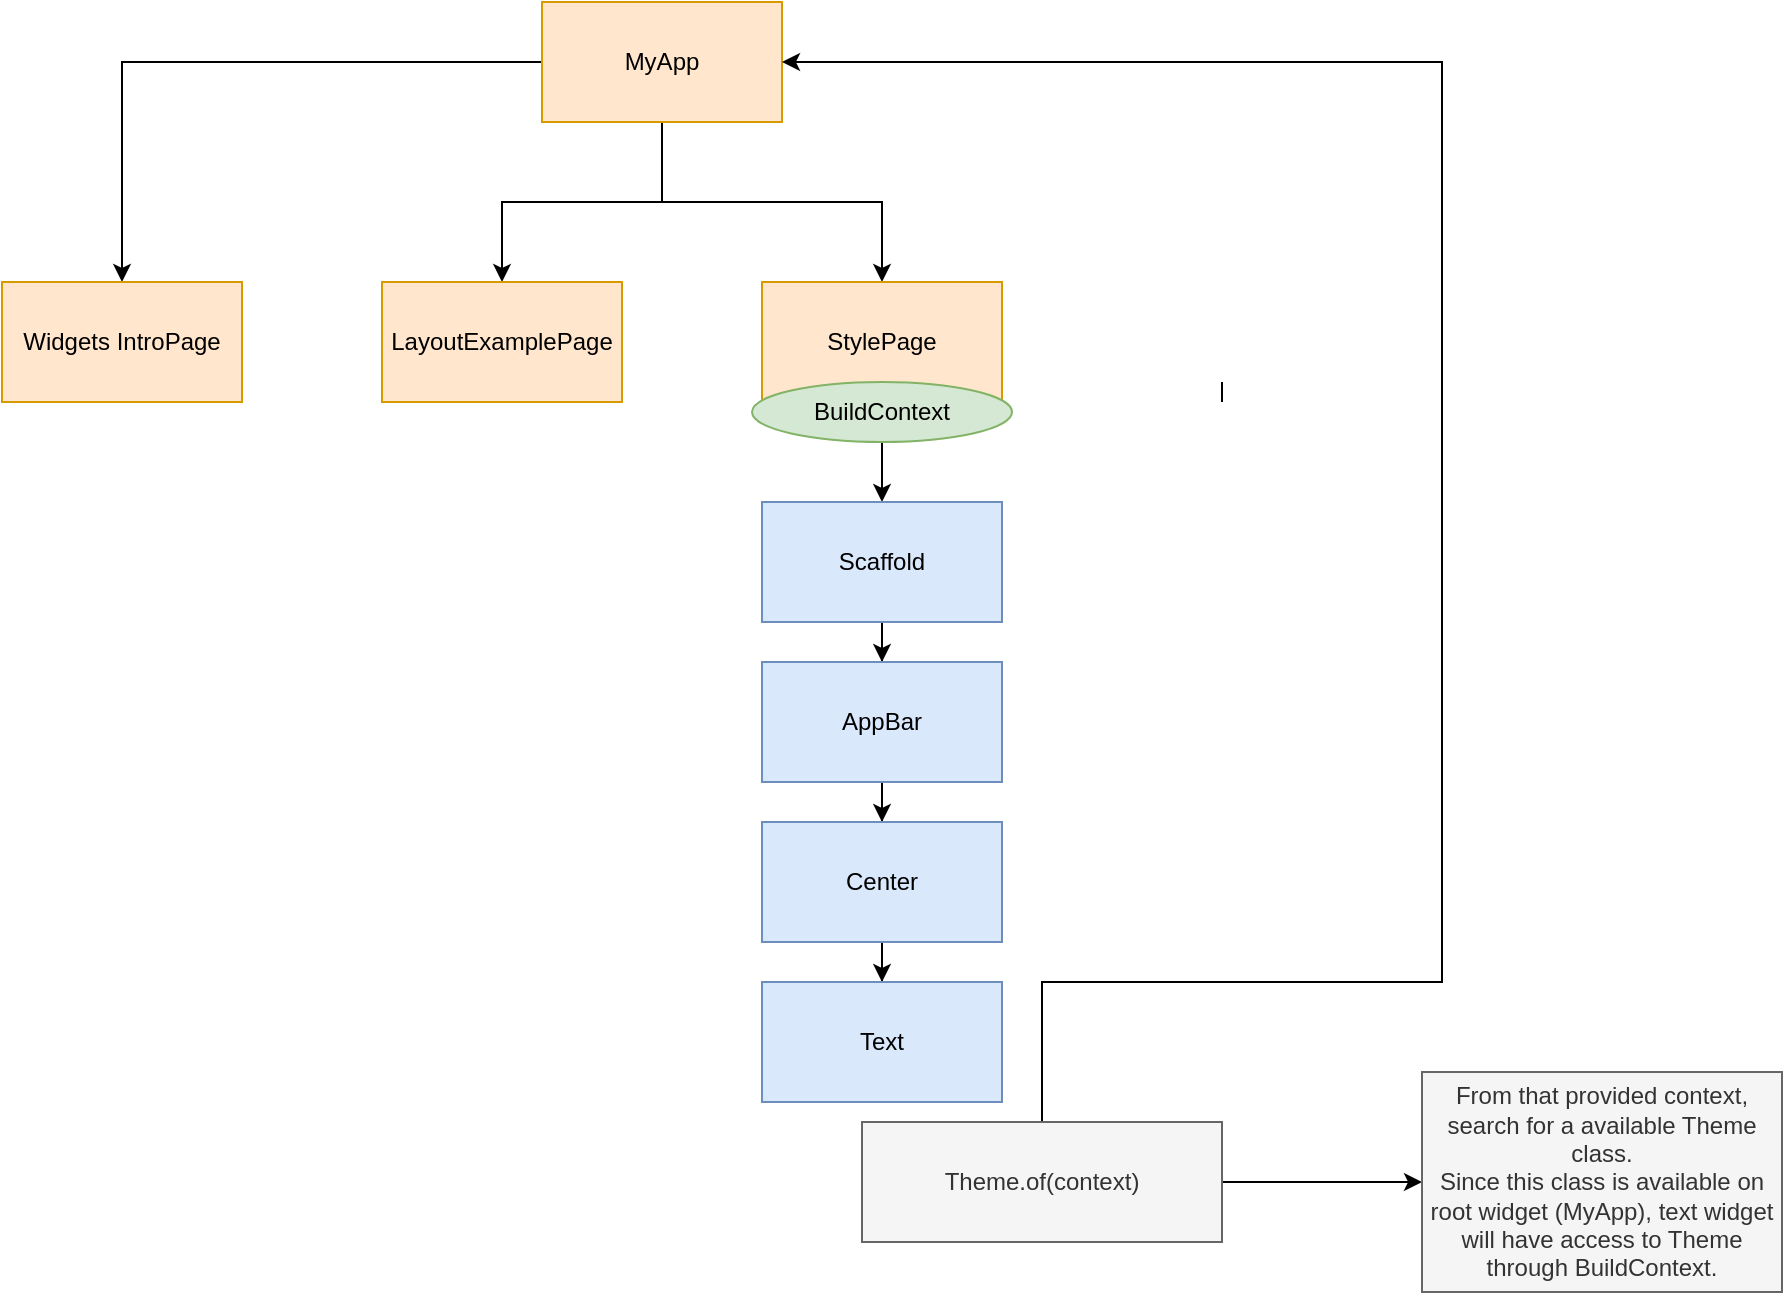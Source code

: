 <mxfile version="15.4.0" type="device"><diagram id="aiIhY3kcFJ5ZOgK3UvrA" name="Theme"><mxGraphModel dx="1106" dy="766" grid="1" gridSize="10" guides="1" tooltips="1" connect="1" arrows="1" fold="1" page="1" pageScale="1" pageWidth="1100" pageHeight="850" math="0" shadow="0"><root><mxCell id="0"/><mxCell id="1" parent="0"/><mxCell id="t7Zjy4aGoTuV2tXnqEWK-3" style="edgeStyle=orthogonalEdgeStyle;rounded=0;orthogonalLoop=1;jettySize=auto;html=1;entryX=0.5;entryY=0;entryDx=0;entryDy=0;" parent="1" source="t7Zjy4aGoTuV2tXnqEWK-1" target="t7Zjy4aGoTuV2tXnqEWK-2" edge="1"><mxGeometry relative="1" as="geometry"/></mxCell><mxCell id="t7Zjy4aGoTuV2tXnqEWK-5" style="edgeStyle=orthogonalEdgeStyle;rounded=0;orthogonalLoop=1;jettySize=auto;html=1;entryX=0.5;entryY=0;entryDx=0;entryDy=0;" parent="1" source="t7Zjy4aGoTuV2tXnqEWK-1" target="t7Zjy4aGoTuV2tXnqEWK-4" edge="1"><mxGeometry relative="1" as="geometry"/></mxCell><mxCell id="t7Zjy4aGoTuV2tXnqEWK-7" style="edgeStyle=orthogonalEdgeStyle;rounded=0;orthogonalLoop=1;jettySize=auto;html=1;entryX=0.5;entryY=0;entryDx=0;entryDy=0;" parent="1" source="t7Zjy4aGoTuV2tXnqEWK-1" target="t7Zjy4aGoTuV2tXnqEWK-6" edge="1"><mxGeometry relative="1" as="geometry"/></mxCell><mxCell id="t7Zjy4aGoTuV2tXnqEWK-1" value="MyApp" style="rounded=0;whiteSpace=wrap;html=1;fillColor=#ffe6cc;strokeColor=#d79b00;" parent="1" vertex="1"><mxGeometry x="410" y="190" width="120" height="60" as="geometry"/></mxCell><mxCell id="t7Zjy4aGoTuV2tXnqEWK-2" value="Widgets IntroPage" style="rounded=0;whiteSpace=wrap;html=1;fillColor=#ffe6cc;strokeColor=#d79b00;" parent="1" vertex="1"><mxGeometry x="140" y="330" width="120" height="60" as="geometry"/></mxCell><mxCell id="t7Zjy4aGoTuV2tXnqEWK-4" value="LayoutExamplePage" style="rounded=0;whiteSpace=wrap;html=1;fillColor=#ffe6cc;strokeColor=#d79b00;" parent="1" vertex="1"><mxGeometry x="330" y="330" width="120" height="60" as="geometry"/></mxCell><mxCell id="t7Zjy4aGoTuV2tXnqEWK-10" style="edgeStyle=orthogonalEdgeStyle;rounded=0;orthogonalLoop=1;jettySize=auto;html=1;" parent="1" source="t7Zjy4aGoTuV2tXnqEWK-6" target="t7Zjy4aGoTuV2tXnqEWK-9" edge="1"><mxGeometry relative="1" as="geometry"/></mxCell><mxCell id="t7Zjy4aGoTuV2tXnqEWK-6" value="StylePage" style="rounded=0;whiteSpace=wrap;html=1;fillColor=#ffe6cc;strokeColor=#d79b00;" parent="1" vertex="1"><mxGeometry x="520" y="330" width="120" height="60" as="geometry"/></mxCell><mxCell id="t7Zjy4aGoTuV2tXnqEWK-8" value="BuildContext" style="ellipse;whiteSpace=wrap;html=1;fillColor=#d5e8d4;strokeColor=#82b366;" parent="1" vertex="1"><mxGeometry x="515" y="380" width="130" height="30" as="geometry"/></mxCell><mxCell id="t7Zjy4aGoTuV2tXnqEWK-12" style="edgeStyle=orthogonalEdgeStyle;rounded=0;orthogonalLoop=1;jettySize=auto;html=1;entryX=0.5;entryY=0;entryDx=0;entryDy=0;" parent="1" source="t7Zjy4aGoTuV2tXnqEWK-9" target="t7Zjy4aGoTuV2tXnqEWK-11" edge="1"><mxGeometry relative="1" as="geometry"/></mxCell><mxCell id="t7Zjy4aGoTuV2tXnqEWK-9" value="Scaffold" style="rounded=0;whiteSpace=wrap;html=1;fillColor=#dae8fc;strokeColor=#6c8ebf;" parent="1" vertex="1"><mxGeometry x="520" y="440" width="120" height="60" as="geometry"/></mxCell><mxCell id="t7Zjy4aGoTuV2tXnqEWK-25" style="edgeStyle=orthogonalEdgeStyle;rounded=0;orthogonalLoop=1;jettySize=auto;html=1;entryX=0.5;entryY=0;entryDx=0;entryDy=0;" parent="1" source="t7Zjy4aGoTuV2tXnqEWK-11" target="t7Zjy4aGoTuV2tXnqEWK-13" edge="1"><mxGeometry relative="1" as="geometry"/></mxCell><mxCell id="t7Zjy4aGoTuV2tXnqEWK-11" value="AppBar" style="rounded=0;whiteSpace=wrap;html=1;fillColor=#dae8fc;strokeColor=#6c8ebf;" parent="1" vertex="1"><mxGeometry x="520" y="520" width="120" height="60" as="geometry"/></mxCell><mxCell id="t7Zjy4aGoTuV2tXnqEWK-18" style="edgeStyle=orthogonalEdgeStyle;rounded=0;orthogonalLoop=1;jettySize=auto;html=1;entryX=0.5;entryY=0;entryDx=0;entryDy=0;" parent="1" source="t7Zjy4aGoTuV2tXnqEWK-13" target="t7Zjy4aGoTuV2tXnqEWK-16" edge="1"><mxGeometry relative="1" as="geometry"/></mxCell><mxCell id="t7Zjy4aGoTuV2tXnqEWK-13" value="Center" style="rounded=0;whiteSpace=wrap;html=1;fillColor=#dae8fc;strokeColor=#6c8ebf;" parent="1" vertex="1"><mxGeometry x="520" y="600" width="120" height="60" as="geometry"/></mxCell><mxCell id="t7Zjy4aGoTuV2tXnqEWK-16" value="Text" style="rounded=0;whiteSpace=wrap;html=1;fillColor=#dae8fc;strokeColor=#6c8ebf;" parent="1" vertex="1"><mxGeometry x="520" y="680" width="120" height="60" as="geometry"/></mxCell><mxCell id="t7Zjy4aGoTuV2tXnqEWK-22" style="edgeStyle=orthogonalEdgeStyle;rounded=0;orthogonalLoop=1;jettySize=auto;html=1;entryX=0;entryY=0.5;entryDx=0;entryDy=0;" parent="1" source="t7Zjy4aGoTuV2tXnqEWK-20" target="t7Zjy4aGoTuV2tXnqEWK-21" edge="1"><mxGeometry relative="1" as="geometry"/></mxCell><mxCell id="6tln2j_957LffweaWksH-1" style="edgeStyle=orthogonalEdgeStyle;rounded=0;orthogonalLoop=1;jettySize=auto;html=1;" edge="1" parent="1" source="t7Zjy4aGoTuV2tXnqEWK-20" target="t7Zjy4aGoTuV2tXnqEWK-1"><mxGeometry relative="1" as="geometry"><Array as="points"><mxPoint x="660" y="680"/><mxPoint x="860" y="680"/><mxPoint x="860" y="220"/></Array></mxGeometry></mxCell><mxCell id="t7Zjy4aGoTuV2tXnqEWK-20" value="Theme.of(context)" style="rounded=0;whiteSpace=wrap;html=1;fillColor=#f5f5f5;strokeColor=#666666;fontColor=#333333;" parent="1" vertex="1"><mxGeometry x="570" y="750" width="180" height="60" as="geometry"/></mxCell><mxCell id="t7Zjy4aGoTuV2tXnqEWK-21" value="From that provided context, search for a available Theme class.&lt;br&gt;Since this class is available on root widget (MyApp), text widget will have access to Theme through BuildContext." style="text;html=1;strokeColor=#666666;fillColor=#f5f5f5;align=center;verticalAlign=middle;whiteSpace=wrap;rounded=0;fontColor=#333333;" parent="1" vertex="1"><mxGeometry x="850" y="725" width="180" height="110" as="geometry"/></mxCell><mxCell id="V8aI8hGK4c6jPHZltCoA-6" value="" style="edgeStyle=orthogonalEdgeStyle;rounded=0;orthogonalLoop=1;jettySize=auto;html=1;endArrow=none;" parent="1" edge="1"><mxGeometry relative="1" as="geometry"><mxPoint x="750" y="390" as="sourcePoint"/><mxPoint x="750" y="380" as="targetPoint"/></mxGeometry></mxCell></root></mxGraphModel></diagram></mxfile>